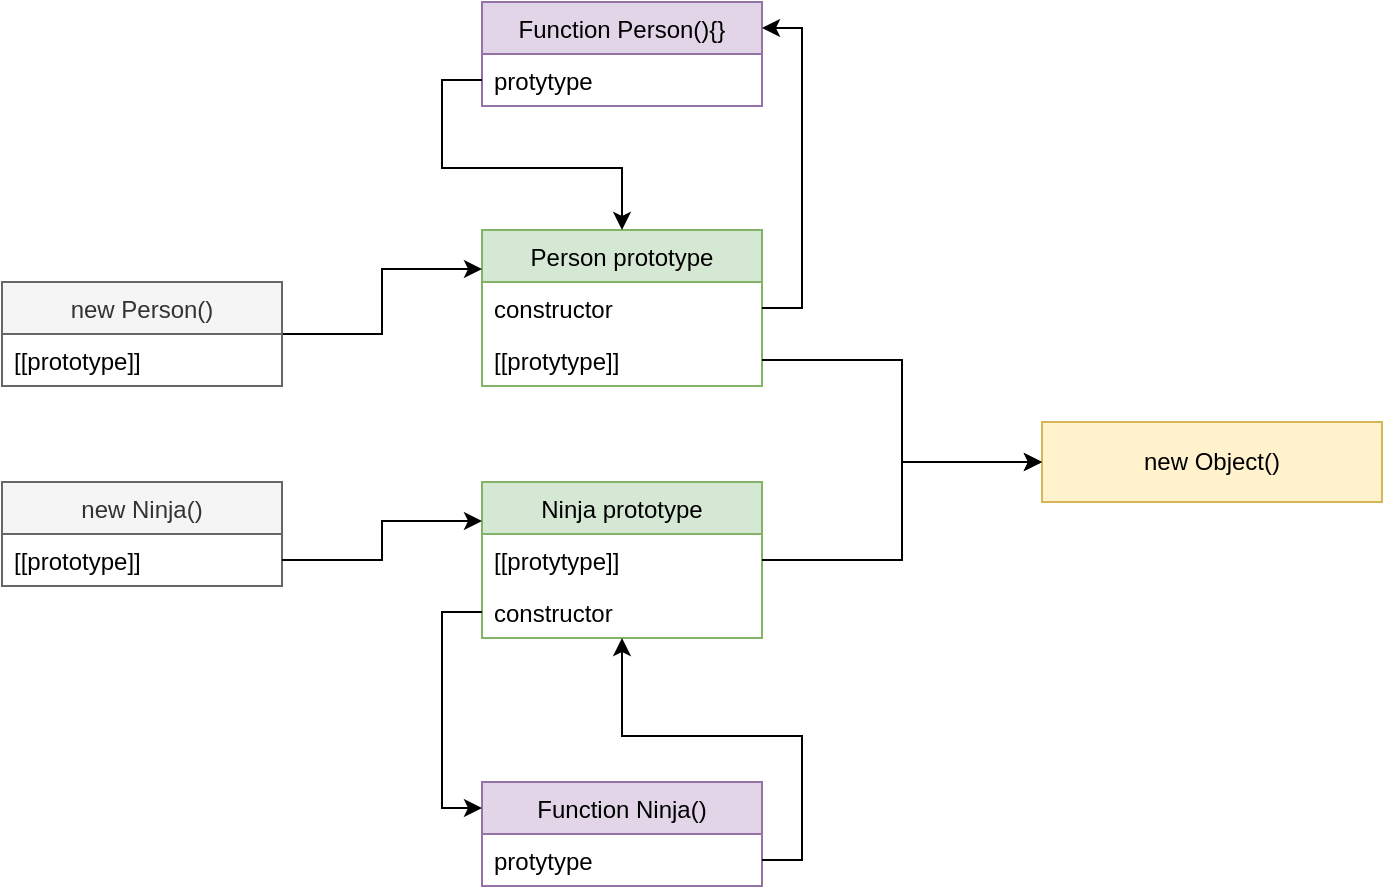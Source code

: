 <mxfile version="15.1.1" type="github" pages="2">
  <diagram id="C5RBs43oDa-KdzZeNtuy" name="Page-1">
    <mxGraphModel dx="1021" dy="529" grid="1" gridSize="10" guides="1" tooltips="1" connect="1" arrows="1" fold="1" page="1" pageScale="1" pageWidth="827" pageHeight="1169" math="0" shadow="0">
      <root>
        <mxCell id="WIyWlLk6GJQsqaUBKTNV-0" />
        <mxCell id="WIyWlLk6GJQsqaUBKTNV-1" parent="WIyWlLk6GJQsqaUBKTNV-0" />
        <mxCell id="wEzbV4c2mfcMOiBGI577-0" value="new Object()" style="rounded=0;whiteSpace=wrap;html=1;fillColor=#fff2cc;strokeColor=#d6b656;" parent="WIyWlLk6GJQsqaUBKTNV-1" vertex="1">
          <mxGeometry x="610" y="230" width="170" height="40" as="geometry" />
        </mxCell>
        <mxCell id="wEzbV4c2mfcMOiBGI577-13" style="edgeStyle=orthogonalEdgeStyle;rounded=0;orthogonalLoop=1;jettySize=auto;html=1;exitX=0.5;exitY=0;exitDx=0;exitDy=0;" parent="WIyWlLk6GJQsqaUBKTNV-1" source="wEzbV4c2mfcMOiBGI577-3" edge="1">
          <mxGeometry relative="1" as="geometry">
            <mxPoint x="400" y="150" as="targetPoint" />
          </mxGeometry>
        </mxCell>
        <mxCell id="wEzbV4c2mfcMOiBGI577-3" value="Person prototype" style="swimlane;fontStyle=0;childLayout=stackLayout;horizontal=1;startSize=26;horizontalStack=0;resizeParent=1;resizeParentMax=0;resizeLast=0;collapsible=1;marginBottom=0;fillColor=#d5e8d4;strokeColor=#82b366;" parent="WIyWlLk6GJQsqaUBKTNV-1" vertex="1">
          <mxGeometry x="330" y="134" width="140" height="78" as="geometry" />
        </mxCell>
        <mxCell id="wEzbV4c2mfcMOiBGI577-4" value="constructor" style="text;strokeColor=none;fillColor=none;align=left;verticalAlign=top;spacingLeft=4;spacingRight=4;overflow=hidden;rotatable=0;points=[[0,0.5],[1,0.5]];portConstraint=eastwest;" parent="wEzbV4c2mfcMOiBGI577-3" vertex="1">
          <mxGeometry y="26" width="140" height="26" as="geometry" />
        </mxCell>
        <mxCell id="wEzbV4c2mfcMOiBGI577-6" value="[[protytype]]" style="text;strokeColor=none;fillColor=none;align=left;verticalAlign=top;spacingLeft=4;spacingRight=4;overflow=hidden;rotatable=0;points=[[0,0.5],[1,0.5]];portConstraint=eastwest;" parent="wEzbV4c2mfcMOiBGI577-3" vertex="1">
          <mxGeometry y="52" width="140" height="26" as="geometry" />
        </mxCell>
        <mxCell id="wEzbV4c2mfcMOiBGI577-23" style="edgeStyle=orthogonalEdgeStyle;rounded=0;orthogonalLoop=1;jettySize=auto;html=1;entryX=0;entryY=0.25;entryDx=0;entryDy=0;" parent="WIyWlLk6GJQsqaUBKTNV-1" source="wEzbV4c2mfcMOiBGI577-7" target="wEzbV4c2mfcMOiBGI577-3" edge="1">
          <mxGeometry relative="1" as="geometry" />
        </mxCell>
        <mxCell id="wEzbV4c2mfcMOiBGI577-7" value="new Person()" style="swimlane;fontStyle=0;childLayout=stackLayout;horizontal=1;startSize=26;horizontalStack=0;resizeParent=1;resizeParentMax=0;resizeLast=0;collapsible=1;marginBottom=0;fillColor=#f5f5f5;strokeColor=#666666;fontColor=#333333;" parent="WIyWlLk6GJQsqaUBKTNV-1" vertex="1">
          <mxGeometry x="90" y="160" width="140" height="52" as="geometry" />
        </mxCell>
        <mxCell id="wEzbV4c2mfcMOiBGI577-8" value="[[prototype]]" style="text;strokeColor=none;fillColor=none;align=left;verticalAlign=top;spacingLeft=4;spacingRight=4;overflow=hidden;rotatable=0;points=[[0,0.5],[1,0.5]];portConstraint=eastwest;" parent="wEzbV4c2mfcMOiBGI577-7" vertex="1">
          <mxGeometry y="26" width="140" height="26" as="geometry" />
        </mxCell>
        <mxCell id="wEzbV4c2mfcMOiBGI577-16" style="edgeStyle=orthogonalEdgeStyle;rounded=0;orthogonalLoop=1;jettySize=auto;html=1;entryX=0;entryY=0.5;entryDx=0;entryDy=0;" parent="WIyWlLk6GJQsqaUBKTNV-1" source="wEzbV4c2mfcMOiBGI577-6" target="wEzbV4c2mfcMOiBGI577-0" edge="1">
          <mxGeometry relative="1" as="geometry" />
        </mxCell>
        <mxCell id="wEzbV4c2mfcMOiBGI577-17" value="Function Person(){}" style="swimlane;fontStyle=0;childLayout=stackLayout;horizontal=1;startSize=26;horizontalStack=0;resizeParent=1;resizeParentMax=0;resizeLast=0;collapsible=1;marginBottom=0;fillColor=#e1d5e7;strokeColor=#9673a6;" parent="WIyWlLk6GJQsqaUBKTNV-1" vertex="1">
          <mxGeometry x="330" y="20" width="140" height="52" as="geometry" />
        </mxCell>
        <mxCell id="wEzbV4c2mfcMOiBGI577-20" value="protytype" style="text;strokeColor=none;fillColor=none;align=left;verticalAlign=top;spacingLeft=4;spacingRight=4;overflow=hidden;rotatable=0;points=[[0,0.5],[1,0.5]];portConstraint=eastwest;" parent="wEzbV4c2mfcMOiBGI577-17" vertex="1">
          <mxGeometry y="26" width="140" height="26" as="geometry" />
        </mxCell>
        <mxCell id="wEzbV4c2mfcMOiBGI577-21" style="edgeStyle=orthogonalEdgeStyle;rounded=0;orthogonalLoop=1;jettySize=auto;html=1;entryX=0.5;entryY=0;entryDx=0;entryDy=0;" parent="WIyWlLk6GJQsqaUBKTNV-1" source="wEzbV4c2mfcMOiBGI577-20" target="wEzbV4c2mfcMOiBGI577-3" edge="1">
          <mxGeometry relative="1" as="geometry" />
        </mxCell>
        <mxCell id="wEzbV4c2mfcMOiBGI577-22" style="edgeStyle=orthogonalEdgeStyle;rounded=0;orthogonalLoop=1;jettySize=auto;html=1;entryX=1;entryY=0.25;entryDx=0;entryDy=0;exitX=1;exitY=0.5;exitDx=0;exitDy=0;" parent="WIyWlLk6GJQsqaUBKTNV-1" source="wEzbV4c2mfcMOiBGI577-4" target="wEzbV4c2mfcMOiBGI577-17" edge="1">
          <mxGeometry relative="1" as="geometry">
            <mxPoint x="590" y="80" as="sourcePoint" />
          </mxGeometry>
        </mxCell>
        <mxCell id="wEzbV4c2mfcMOiBGI577-24" value="new Ninja()" style="swimlane;fontStyle=0;childLayout=stackLayout;horizontal=1;startSize=26;horizontalStack=0;resizeParent=1;resizeParentMax=0;resizeLast=0;collapsible=1;marginBottom=0;fillColor=#f5f5f5;strokeColor=#666666;fontColor=#333333;" parent="WIyWlLk6GJQsqaUBKTNV-1" vertex="1">
          <mxGeometry x="90" y="260" width="140" height="52" as="geometry" />
        </mxCell>
        <mxCell id="wEzbV4c2mfcMOiBGI577-25" value="[[prototype]]" style="text;strokeColor=none;fillColor=none;align=left;verticalAlign=top;spacingLeft=4;spacingRight=4;overflow=hidden;rotatable=0;points=[[0,0.5],[1,0.5]];portConstraint=eastwest;" parent="wEzbV4c2mfcMOiBGI577-24" vertex="1">
          <mxGeometry y="26" width="140" height="26" as="geometry" />
        </mxCell>
        <mxCell id="wEzbV4c2mfcMOiBGI577-26" value="Ninja prototype" style="swimlane;fontStyle=0;childLayout=stackLayout;horizontal=1;startSize=26;horizontalStack=0;resizeParent=1;resizeParentMax=0;resizeLast=0;collapsible=1;marginBottom=0;fillColor=#d5e8d4;strokeColor=#82b366;" parent="WIyWlLk6GJQsqaUBKTNV-1" vertex="1">
          <mxGeometry x="330" y="260" width="140" height="78" as="geometry" />
        </mxCell>
        <mxCell id="wEzbV4c2mfcMOiBGI577-28" value="[[protytype]]" style="text;strokeColor=none;fillColor=none;align=left;verticalAlign=top;spacingLeft=4;spacingRight=4;overflow=hidden;rotatable=0;points=[[0,0.5],[1,0.5]];portConstraint=eastwest;" parent="wEzbV4c2mfcMOiBGI577-26" vertex="1">
          <mxGeometry y="26" width="140" height="26" as="geometry" />
        </mxCell>
        <mxCell id="wEzbV4c2mfcMOiBGI577-27" value="constructor" style="text;strokeColor=none;fillColor=none;align=left;verticalAlign=top;spacingLeft=4;spacingRight=4;overflow=hidden;rotatable=0;points=[[0,0.5],[1,0.5]];portConstraint=eastwest;" parent="wEzbV4c2mfcMOiBGI577-26" vertex="1">
          <mxGeometry y="52" width="140" height="26" as="geometry" />
        </mxCell>
        <mxCell id="wEzbV4c2mfcMOiBGI577-29" style="edgeStyle=orthogonalEdgeStyle;rounded=0;orthogonalLoop=1;jettySize=auto;html=1;entryX=0;entryY=0.25;entryDx=0;entryDy=0;" parent="WIyWlLk6GJQsqaUBKTNV-1" source="wEzbV4c2mfcMOiBGI577-25" target="wEzbV4c2mfcMOiBGI577-26" edge="1">
          <mxGeometry relative="1" as="geometry" />
        </mxCell>
        <mxCell id="wEzbV4c2mfcMOiBGI577-30" style="edgeStyle=orthogonalEdgeStyle;rounded=0;orthogonalLoop=1;jettySize=auto;html=1;entryX=0;entryY=0.5;entryDx=0;entryDy=0;" parent="WIyWlLk6GJQsqaUBKTNV-1" source="wEzbV4c2mfcMOiBGI577-28" target="wEzbV4c2mfcMOiBGI577-0" edge="1">
          <mxGeometry relative="1" as="geometry" />
        </mxCell>
        <mxCell id="wEzbV4c2mfcMOiBGI577-31" value="Function Ninja()" style="swimlane;fontStyle=0;childLayout=stackLayout;horizontal=1;startSize=26;horizontalStack=0;resizeParent=1;resizeParentMax=0;resizeLast=0;collapsible=1;marginBottom=0;fillColor=#e1d5e7;strokeColor=#9673a6;" parent="WIyWlLk6GJQsqaUBKTNV-1" vertex="1">
          <mxGeometry x="330" y="410" width="140" height="52" as="geometry" />
        </mxCell>
        <mxCell id="wEzbV4c2mfcMOiBGI577-32" value="protytype" style="text;strokeColor=none;fillColor=none;align=left;verticalAlign=top;spacingLeft=4;spacingRight=4;overflow=hidden;rotatable=0;points=[[0,0.5],[1,0.5]];portConstraint=eastwest;" parent="wEzbV4c2mfcMOiBGI577-31" vertex="1">
          <mxGeometry y="26" width="140" height="26" as="geometry" />
        </mxCell>
        <mxCell id="wEzbV4c2mfcMOiBGI577-35" style="edgeStyle=orthogonalEdgeStyle;rounded=0;orthogonalLoop=1;jettySize=auto;html=1;entryX=0;entryY=0.25;entryDx=0;entryDy=0;" parent="WIyWlLk6GJQsqaUBKTNV-1" source="wEzbV4c2mfcMOiBGI577-27" target="wEzbV4c2mfcMOiBGI577-31" edge="1">
          <mxGeometry relative="1" as="geometry" />
        </mxCell>
        <mxCell id="wEzbV4c2mfcMOiBGI577-38" style="edgeStyle=orthogonalEdgeStyle;rounded=0;orthogonalLoop=1;jettySize=auto;html=1;exitX=1;exitY=0.5;exitDx=0;exitDy=0;" parent="WIyWlLk6GJQsqaUBKTNV-1" source="wEzbV4c2mfcMOiBGI577-32" target="wEzbV4c2mfcMOiBGI577-26" edge="1">
          <mxGeometry relative="1" as="geometry" />
        </mxCell>
      </root>
    </mxGraphModel>
  </diagram>
  <diagram id="IjcXekp6hvUjU1ankkQ4" name="Page-2">
    <mxGraphModel dx="1848" dy="529" grid="1" gridSize="10" guides="1" tooltips="1" connect="1" arrows="1" fold="1" page="1" pageScale="1" pageWidth="827" pageHeight="1169" math="0" shadow="0">
      <root>
        <mxCell id="RxJcSOsboVDE_yj4gXBQ-0" />
        <mxCell id="RxJcSOsboVDE_yj4gXBQ-1" parent="RxJcSOsboVDE_yj4gXBQ-0" />
        <mxCell id="LejQFjgXsP5sYcSsEZQc-0" value="new Object()" style="rounded=0;whiteSpace=wrap;html=1;fillColor=#fff2cc;strokeColor=#d6b656;" vertex="1" parent="RxJcSOsboVDE_yj4gXBQ-1">
          <mxGeometry x="610" y="230" width="170" height="40" as="geometry" />
        </mxCell>
        <mxCell id="LejQFjgXsP5sYcSsEZQc-1" style="edgeStyle=orthogonalEdgeStyle;rounded=0;orthogonalLoop=1;jettySize=auto;html=1;exitX=0.5;exitY=0;exitDx=0;exitDy=0;" edge="1" parent="RxJcSOsboVDE_yj4gXBQ-1" source="LejQFjgXsP5sYcSsEZQc-2">
          <mxGeometry relative="1" as="geometry">
            <mxPoint x="400" y="150" as="targetPoint" />
          </mxGeometry>
        </mxCell>
        <mxCell id="LejQFjgXsP5sYcSsEZQc-2" value="Person prototype" style="swimlane;fontStyle=0;childLayout=stackLayout;horizontal=1;startSize=26;horizontalStack=0;resizeParent=1;resizeParentMax=0;resizeLast=0;collapsible=1;marginBottom=0;fillColor=#d5e8d4;strokeColor=#82b366;" vertex="1" parent="RxJcSOsboVDE_yj4gXBQ-1">
          <mxGeometry x="330" y="134" width="140" height="78" as="geometry" />
        </mxCell>
        <mxCell id="LejQFjgXsP5sYcSsEZQc-3" value="constructor" style="text;strokeColor=none;fillColor=none;align=left;verticalAlign=top;spacingLeft=4;spacingRight=4;overflow=hidden;rotatable=0;points=[[0,0.5],[1,0.5]];portConstraint=eastwest;" vertex="1" parent="LejQFjgXsP5sYcSsEZQc-2">
          <mxGeometry y="26" width="140" height="26" as="geometry" />
        </mxCell>
        <mxCell id="LejQFjgXsP5sYcSsEZQc-4" value="[[protytype]]" style="text;strokeColor=none;fillColor=none;align=left;verticalAlign=top;spacingLeft=4;spacingRight=4;overflow=hidden;rotatable=0;points=[[0,0.5],[1,0.5]];portConstraint=eastwest;" vertex="1" parent="LejQFjgXsP5sYcSsEZQc-2">
          <mxGeometry y="52" width="140" height="26" as="geometry" />
        </mxCell>
        <mxCell id="LejQFjgXsP5sYcSsEZQc-5" style="edgeStyle=orthogonalEdgeStyle;rounded=0;orthogonalLoop=1;jettySize=auto;html=1;entryX=0;entryY=0.25;entryDx=0;entryDy=0;" edge="1" parent="RxJcSOsboVDE_yj4gXBQ-1" source="LejQFjgXsP5sYcSsEZQc-6" target="LejQFjgXsP5sYcSsEZQc-2">
          <mxGeometry relative="1" as="geometry">
            <Array as="points">
              <mxPoint x="280" y="220" />
              <mxPoint x="280" y="153" />
            </Array>
          </mxGeometry>
        </mxCell>
        <mxCell id="LejQFjgXsP5sYcSsEZQc-6" value="new Person()" style="swimlane;fontStyle=0;childLayout=stackLayout;horizontal=1;startSize=26;horizontalStack=0;resizeParent=1;resizeParentMax=0;resizeLast=0;collapsible=1;marginBottom=0;fillColor=#f5f5f5;strokeColor=#666666;fontColor=#333333;" vertex="1" parent="RxJcSOsboVDE_yj4gXBQ-1">
          <mxGeometry x="90" y="160" width="140" height="74" as="geometry" />
        </mxCell>
        <mxCell id="LejQFjgXsP5sYcSsEZQc-50" value="constructor" style="text;strokeColor=none;fillColor=none;align=left;verticalAlign=top;spacingLeft=4;spacingRight=4;overflow=hidden;rotatable=0;points=[[0,0.5],[1,0.5]];portConstraint=eastwest;" vertex="1" parent="LejQFjgXsP5sYcSsEZQc-6">
          <mxGeometry y="26" width="140" height="24" as="geometry" />
        </mxCell>
        <mxCell id="LejQFjgXsP5sYcSsEZQc-7" value="[[prototype]]" style="text;strokeColor=none;fillColor=none;align=left;verticalAlign=top;spacingLeft=4;spacingRight=4;overflow=hidden;rotatable=0;points=[[0,0.5],[1,0.5]];portConstraint=eastwest;" vertex="1" parent="LejQFjgXsP5sYcSsEZQc-6">
          <mxGeometry y="50" width="140" height="24" as="geometry" />
        </mxCell>
        <mxCell id="LejQFjgXsP5sYcSsEZQc-8" style="edgeStyle=orthogonalEdgeStyle;rounded=0;orthogonalLoop=1;jettySize=auto;html=1;entryX=0;entryY=0.5;entryDx=0;entryDy=0;" edge="1" parent="RxJcSOsboVDE_yj4gXBQ-1" source="LejQFjgXsP5sYcSsEZQc-4" target="LejQFjgXsP5sYcSsEZQc-0">
          <mxGeometry relative="1" as="geometry" />
        </mxCell>
        <mxCell id="LejQFjgXsP5sYcSsEZQc-9" value="Function Person(){}" style="swimlane;fontStyle=0;childLayout=stackLayout;horizontal=1;startSize=26;horizontalStack=0;resizeParent=1;resizeParentMax=0;resizeLast=0;collapsible=1;marginBottom=0;fillColor=#e1d5e7;strokeColor=#9673a6;" vertex="1" parent="RxJcSOsboVDE_yj4gXBQ-1">
          <mxGeometry x="330" y="20" width="140" height="52" as="geometry" />
        </mxCell>
        <mxCell id="LejQFjgXsP5sYcSsEZQc-10" value="protytype" style="text;strokeColor=none;fillColor=none;align=left;verticalAlign=top;spacingLeft=4;spacingRight=4;overflow=hidden;rotatable=0;points=[[0,0.5],[1,0.5]];portConstraint=eastwest;" vertex="1" parent="LejQFjgXsP5sYcSsEZQc-9">
          <mxGeometry y="26" width="140" height="26" as="geometry" />
        </mxCell>
        <mxCell id="LejQFjgXsP5sYcSsEZQc-11" style="edgeStyle=orthogonalEdgeStyle;rounded=0;orthogonalLoop=1;jettySize=auto;html=1;entryX=0.5;entryY=0;entryDx=0;entryDy=0;" edge="1" parent="RxJcSOsboVDE_yj4gXBQ-1" source="LejQFjgXsP5sYcSsEZQc-10" target="LejQFjgXsP5sYcSsEZQc-2">
          <mxGeometry relative="1" as="geometry" />
        </mxCell>
        <mxCell id="LejQFjgXsP5sYcSsEZQc-12" style="edgeStyle=orthogonalEdgeStyle;rounded=0;orthogonalLoop=1;jettySize=auto;html=1;entryX=1;entryY=0.25;entryDx=0;entryDy=0;exitX=1;exitY=0.5;exitDx=0;exitDy=0;" edge="1" parent="RxJcSOsboVDE_yj4gXBQ-1" source="LejQFjgXsP5sYcSsEZQc-3" target="LejQFjgXsP5sYcSsEZQc-9">
          <mxGeometry relative="1" as="geometry">
            <mxPoint x="590" y="80" as="sourcePoint" />
          </mxGeometry>
        </mxCell>
        <mxCell id="LejQFjgXsP5sYcSsEZQc-13" value="new Ninja()" style="swimlane;fontStyle=0;childLayout=stackLayout;horizontal=1;startSize=26;horizontalStack=0;resizeParent=1;resizeParentMax=0;resizeLast=0;collapsible=1;marginBottom=0;fillColor=#f5f5f5;strokeColor=#666666;fontColor=#333333;" vertex="1" parent="RxJcSOsboVDE_yj4gXBQ-1">
          <mxGeometry x="-180" y="160" width="140" height="52" as="geometry" />
        </mxCell>
        <mxCell id="LejQFjgXsP5sYcSsEZQc-14" value="[[prototype]]" style="text;strokeColor=none;fillColor=none;align=left;verticalAlign=top;spacingLeft=4;spacingRight=4;overflow=hidden;rotatable=0;points=[[0,0.5],[1,0.5]];portConstraint=eastwest;" vertex="1" parent="LejQFjgXsP5sYcSsEZQc-13">
          <mxGeometry y="26" width="140" height="26" as="geometry" />
        </mxCell>
        <mxCell id="LejQFjgXsP5sYcSsEZQc-20" value="Function Ninja()" style="swimlane;fontStyle=0;childLayout=stackLayout;horizontal=1;startSize=26;horizontalStack=0;resizeParent=1;resizeParentMax=0;resizeLast=0;collapsible=1;marginBottom=0;fillColor=#e1d5e7;strokeColor=#9673a6;" vertex="1" parent="RxJcSOsboVDE_yj4gXBQ-1">
          <mxGeometry x="90" y="20" width="140" height="52" as="geometry" />
        </mxCell>
        <mxCell id="LejQFjgXsP5sYcSsEZQc-21" value="protytype" style="text;strokeColor=none;fillColor=none;align=left;verticalAlign=top;spacingLeft=4;spacingRight=4;overflow=hidden;rotatable=0;points=[[0,0.5],[1,0.5]];portConstraint=eastwest;" vertex="1" parent="LejQFjgXsP5sYcSsEZQc-20">
          <mxGeometry y="26" width="140" height="26" as="geometry" />
        </mxCell>
        <mxCell id="LejQFjgXsP5sYcSsEZQc-48" style="edgeStyle=orthogonalEdgeStyle;rounded=0;orthogonalLoop=1;jettySize=auto;html=1;exitX=0;exitY=0.5;exitDx=0;exitDy=0;entryX=0.5;entryY=0;entryDx=0;entryDy=0;" edge="1" parent="RxJcSOsboVDE_yj4gXBQ-1" source="LejQFjgXsP5sYcSsEZQc-21" target="LejQFjgXsP5sYcSsEZQc-6">
          <mxGeometry relative="1" as="geometry" />
        </mxCell>
        <mxCell id="LejQFjgXsP5sYcSsEZQc-49" style="edgeStyle=orthogonalEdgeStyle;rounded=0;orthogonalLoop=1;jettySize=auto;html=1;entryX=0;entryY=0.25;entryDx=0;entryDy=0;" edge="1" parent="RxJcSOsboVDE_yj4gXBQ-1" source="LejQFjgXsP5sYcSsEZQc-14" target="LejQFjgXsP5sYcSsEZQc-6">
          <mxGeometry relative="1" as="geometry" />
        </mxCell>
      </root>
    </mxGraphModel>
  </diagram>
</mxfile>
